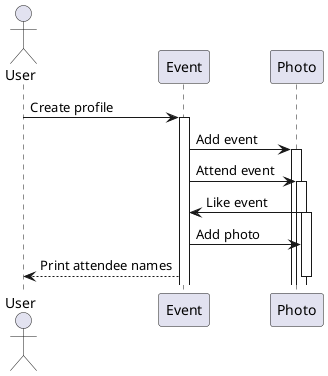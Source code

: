 @startuml

actor User 


participant "Event" as A
participant "Photo" as B

User  -> A: Create profile
activate A
A -> B: Add event
activate B
A -> B: Attend event
activate B
B -> A: Like event
activate B
A -> B: Add photo
A --> User: Print attendee names
deactivate B


@enduml
